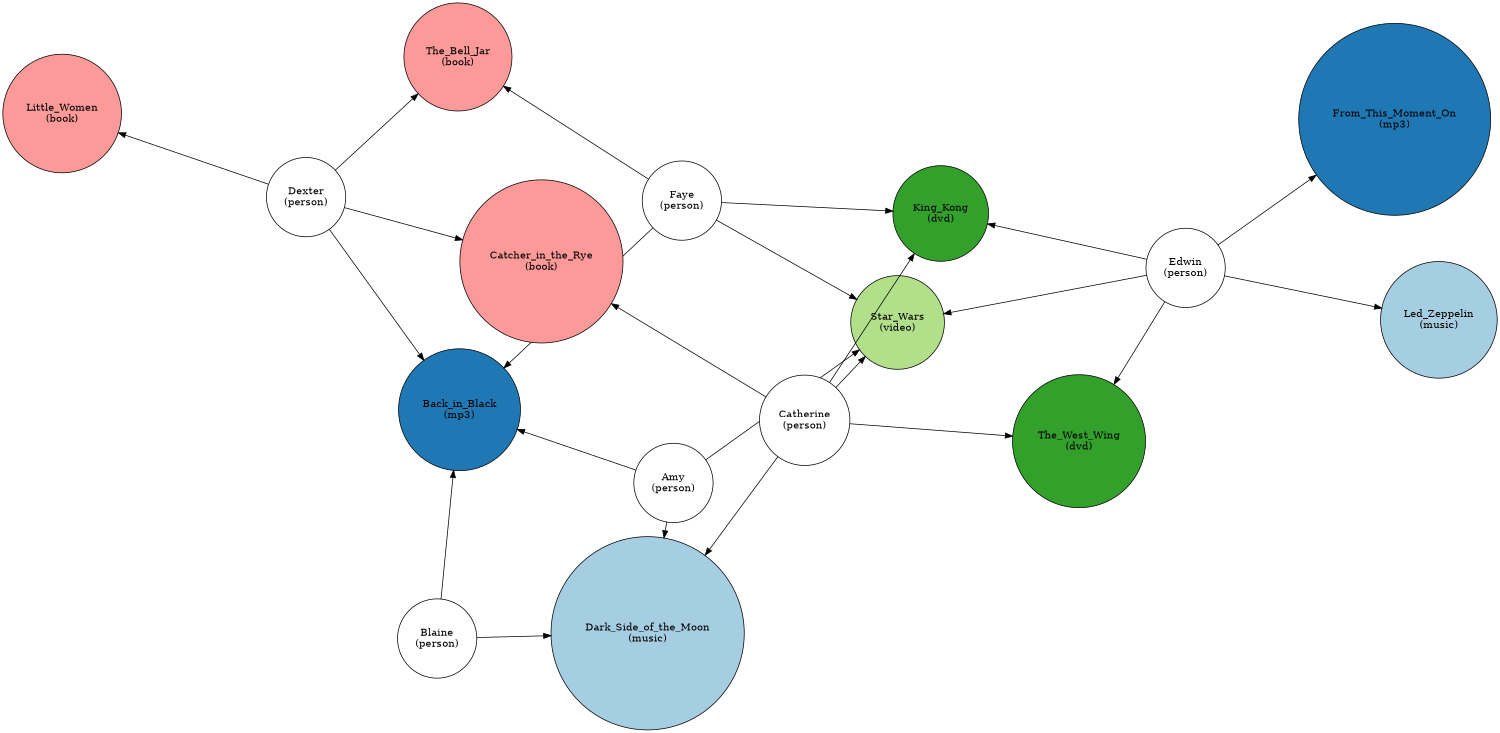 digraph {
	rankdir=LR
	size=10
	node [shape=circle]
	node [color=black colorscheme=paired8 style=filled]
	graph [layout=sfdp overlap=prism overlap_scaling=-3]
	1 -> MUSIC1
	5 -> DVD1
	1 -> MP3A
	5 -> DVD2
	1 -> VIDEO1
	5 -> VIDEO1
	2 -> MUSIC1
	6 -> DVD2
	2 -> MP3A
	6 -> VIDEO1
	3 -> VIDEO1
	6 -> BOOK3
	3 -> MUSIC1
	6 -> MP3A
	3 -> DVD1
	3 -> DVD2
	3 -> BOOK1
	4 -> MP3A
	4 -> BOOK1
	4 -> BOOK2
	4 -> BOOK3
	5 -> MP3B
	5 -> MUSIC2
	1 [label="Amy
(person)" fillcolor=white label="Amy
(person)"]
	2 [label="Blaine
(person)" fillcolor=white label="Blaine
(person)"]
	3 [label="Catherine
(person)" fillcolor=white label="Catherine
(person)"]
	4 [label="Dexter
(person)" fillcolor=white label="Dexter
(person)"]
	5 [label="Edwin
(person)" fillcolor=white label="Edwin
(person)"]
	6 [label="Faye
(person)" fillcolor=white label="Faye
(person)"]
	MUSIC1 [label="Dark_Side_of_the_Moon
(music)" fillcolor=1 label="Dark_Side_of_the_Moon
(music)"]
	MUSIC2 [label="Led_Zeppelin
(music)" fillcolor=1 label="Led_Zeppelin
(music)"]
	MP3A [label="Back_in_Black
(mp3)" fillcolor=2 label="Back_in_Black
(mp3)"]
	MP3B [label="From_This_Moment_On
(mp3)" fillcolor=2 label="From_This_Moment_On
(mp3)"]
	VIDEO1 [label="Star_Wars
(video)" fillcolor=3 label="Star_Wars
(video)"]
	DVD1 [label="The_West_Wing
(dvd)" fillcolor=4 label="The_West_Wing
(dvd)"]
	DVD2 [label="King_Kong
(dvd)" fillcolor=4 label="King_Kong
(dvd)"]
	BOOK1 [label="Catcher_in_the_Rye
(book)" fillcolor=5 label="Catcher_in_the_Rye
(book)"]
	BOOK2 [label="Little_Women
(book)" fillcolor=5 label="Little_Women
(book)"]
	BOOK3 [label="The_Bell_Jar
(book)" fillcolor=5 label="The_Bell_Jar
(book)"]
}
